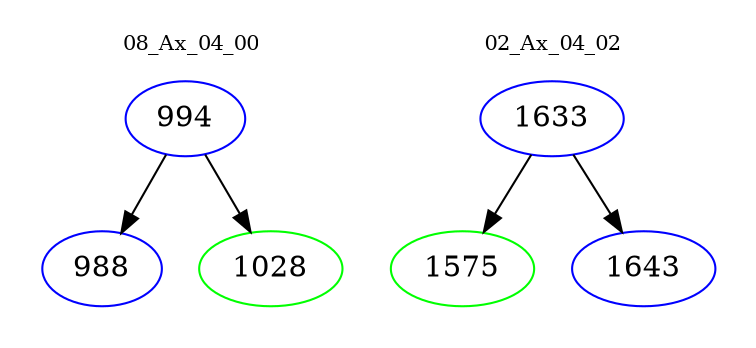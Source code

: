 digraph{
subgraph cluster_0 {
color = white
label = "08_Ax_04_00";
fontsize=10;
T0_994 [label="994", color="blue"]
T0_994 -> T0_988 [color="black"]
T0_988 [label="988", color="blue"]
T0_994 -> T0_1028 [color="black"]
T0_1028 [label="1028", color="green"]
}
subgraph cluster_1 {
color = white
label = "02_Ax_04_02";
fontsize=10;
T1_1633 [label="1633", color="blue"]
T1_1633 -> T1_1575 [color="black"]
T1_1575 [label="1575", color="green"]
T1_1633 -> T1_1643 [color="black"]
T1_1643 [label="1643", color="blue"]
}
}
